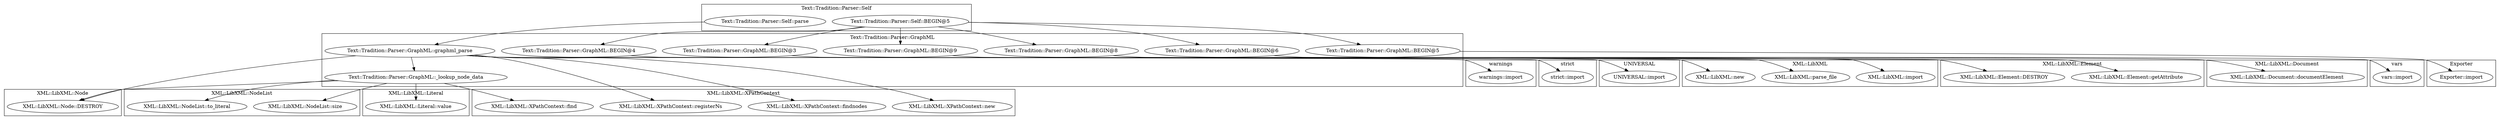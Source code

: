 digraph {
graph [overlap=false]
subgraph cluster_Text_Tradition_Parser_Self {
	label="Text::Tradition::Parser::Self";
	"Text::Tradition::Parser::Self::parse";
	"Text::Tradition::Parser::Self::BEGIN@5";
}
subgraph cluster_XML_LibXML_Node {
	label="XML::LibXML::Node";
	"XML::LibXML::Node::DESTROY";
}
subgraph cluster_Text_Tradition_Parser_GraphML {
	label="Text::Tradition::Parser::GraphML";
	"Text::Tradition::Parser::GraphML::BEGIN@4";
	"Text::Tradition::Parser::GraphML::BEGIN@3";
	"Text::Tradition::Parser::GraphML::BEGIN@9";
	"Text::Tradition::Parser::GraphML::_lookup_node_data";
	"Text::Tradition::Parser::GraphML::graphml_parse";
	"Text::Tradition::Parser::GraphML::BEGIN@8";
	"Text::Tradition::Parser::GraphML::BEGIN@6";
	"Text::Tradition::Parser::GraphML::BEGIN@5";
}
subgraph cluster_UNIVERSAL {
	label="UNIVERSAL";
	"UNIVERSAL::import";
}
subgraph cluster_warnings {
	label="warnings";
	"warnings::import";
}
subgraph cluster_XML_LibXML_NodeList {
	label="XML::LibXML::NodeList";
	"XML::LibXML::NodeList::size";
	"XML::LibXML::NodeList::to_literal";
}
subgraph cluster_XML_LibXML {
	label="XML::LibXML";
	"XML::LibXML::parse_file";
	"XML::LibXML::new";
	"XML::LibXML::import";
}
subgraph cluster_XML_LibXML_Element {
	label="XML::LibXML::Element";
	"XML::LibXML::Element::getAttribute";
	"XML::LibXML::Element::DESTROY";
}
subgraph cluster_Exporter {
	label="Exporter";
	"Exporter::import";
}
subgraph cluster_XML_LibXML_Document {
	label="XML::LibXML::Document";
	"XML::LibXML::Document::documentElement";
}
subgraph cluster_XML_LibXML_XPathContext {
	label="XML::LibXML::XPathContext";
	"XML::LibXML::XPathContext::find";
	"XML::LibXML::XPathContext::registerNs";
	"XML::LibXML::XPathContext::findnodes";
	"XML::LibXML::XPathContext::new";
}
subgraph cluster_XML_LibXML_Literal {
	label="XML::LibXML::Literal";
	"XML::LibXML::Literal::value";
}
subgraph cluster_vars {
	label="vars";
	"vars::import";
}
subgraph cluster_strict {
	label="strict";
	"strict::import";
}
"Text::Tradition::Parser::GraphML::graphml_parse" -> "XML::LibXML::new";
"Text::Tradition::Parser::GraphML::graphml_parse" -> "XML::LibXML::XPathContext::new";
"Text::Tradition::Parser::GraphML::BEGIN@9" -> "UNIVERSAL::import";
"Text::Tradition::Parser::GraphML::graphml_parse" -> "Text::Tradition::Parser::GraphML::_lookup_node_data";
"Text::Tradition::Parser::GraphML::_lookup_node_data" -> "XML::LibXML::Node::DESTROY";
"Text::Tradition::Parser::GraphML::graphml_parse" -> "XML::LibXML::Node::DESTROY";
"Text::Tradition::Parser::Self::parse" -> "Text::Tradition::Parser::GraphML::graphml_parse";
"Text::Tradition::Parser::Self::BEGIN@5" -> "Text::Tradition::Parser::GraphML::BEGIN@6";
"Text::Tradition::Parser::GraphML::_lookup_node_data" -> "XML::LibXML::Literal::value";
"Text::Tradition::Parser::GraphML::graphml_parse" -> "XML::LibXML::XPathContext::findnodes";
"Text::Tradition::Parser::GraphML::graphml_parse" -> "XML::LibXML::parse_file";
"Text::Tradition::Parser::GraphML::_lookup_node_data" -> "XML::LibXML::XPathContext::find";
"Text::Tradition::Parser::GraphML::BEGIN@3" -> "strict::import";
"Text::Tradition::Parser::GraphML::_lookup_node_data" -> "XML::LibXML::NodeList::size";
"Text::Tradition::Parser::Self::BEGIN@5" -> "Text::Tradition::Parser::GraphML::BEGIN@4";
"Text::Tradition::Parser::GraphML::_lookup_node_data" -> "XML::LibXML::NodeList::to_literal";
"Text::Tradition::Parser::GraphML::BEGIN@5" -> "Exporter::import";
"Text::Tradition::Parser::GraphML::BEGIN@8" -> "XML::LibXML::import";
"Text::Tradition::Parser::GraphML::BEGIN@4" -> "warnings::import";
"Text::Tradition::Parser::GraphML::BEGIN@6" -> "vars::import";
"Text::Tradition::Parser::Self::BEGIN@5" -> "Text::Tradition::Parser::GraphML::BEGIN@9";
"Text::Tradition::Parser::GraphML::graphml_parse" -> "XML::LibXML::XPathContext::registerNs";
"Text::Tradition::Parser::GraphML::graphml_parse" -> "XML::LibXML::Element::DESTROY";
"Text::Tradition::Parser::GraphML::graphml_parse" -> "XML::LibXML::Document::documentElement";
"Text::Tradition::Parser::Self::BEGIN@5" -> "Text::Tradition::Parser::GraphML::BEGIN@8";
"Text::Tradition::Parser::Self::BEGIN@5" -> "Text::Tradition::Parser::GraphML::BEGIN@3";
"Text::Tradition::Parser::Self::BEGIN@5" -> "Text::Tradition::Parser::GraphML::BEGIN@5";
"Text::Tradition::Parser::GraphML::graphml_parse" -> "XML::LibXML::Element::getAttribute";
}
